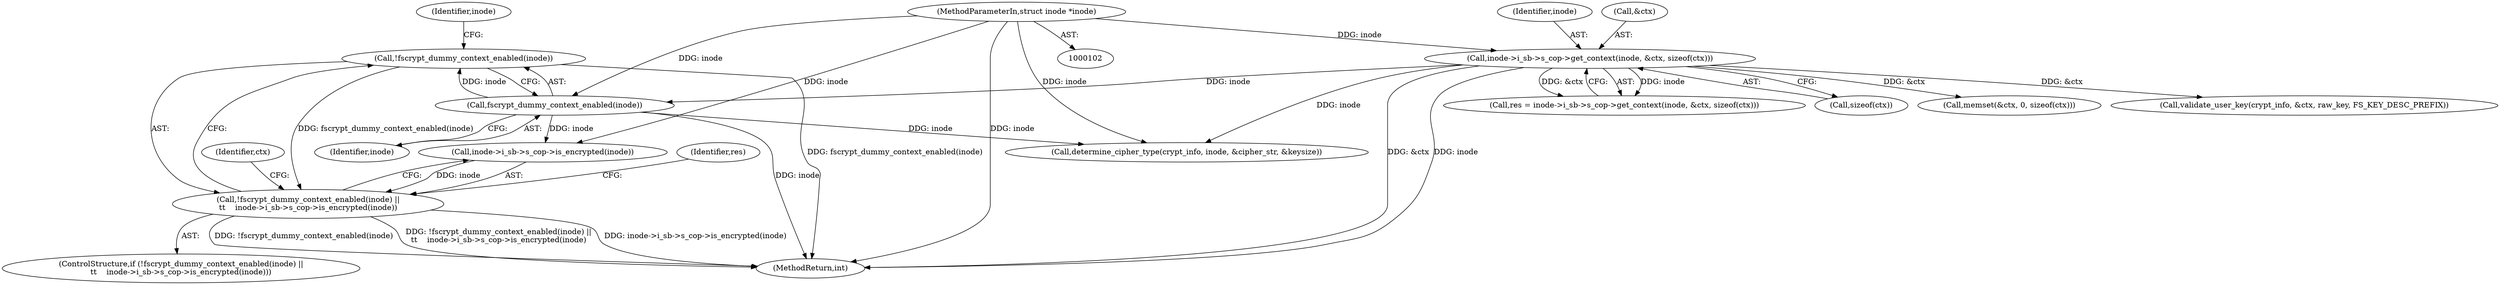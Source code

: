 digraph "0_linux_1b53cf9815bb4744958d41f3795d5d5a1d365e2d_1@API" {
"1000162" [label="(Call,!fscrypt_dummy_context_enabled(inode))"];
"1000163" [label="(Call,fscrypt_dummy_context_enabled(inode))"];
"1000149" [label="(Call,inode->i_sb->s_cop->get_context(inode, &ctx, sizeof(ctx)))"];
"1000103" [label="(MethodParameterIn,struct inode *inode)"];
"1000161" [label="(Call,!fscrypt_dummy_context_enabled(inode) ||\n\t\t    inode->i_sb->s_cop->is_encrypted(inode))"];
"1000161" [label="(Call,!fscrypt_dummy_context_enabled(inode) ||\n\t\t    inode->i_sb->s_cop->is_encrypted(inode))"];
"1000274" [label="(Call,determine_cipher_type(crypt_info, inode, &cipher_str, &keysize))"];
"1000419" [label="(MethodReturn,int)"];
"1000149" [label="(Call,inode->i_sb->s_cop->get_context(inode, &ctx, sizeof(ctx)))"];
"1000150" [label="(Identifier,inode)"];
"1000162" [label="(Call,!fscrypt_dummy_context_enabled(inode))"];
"1000151" [label="(Call,&ctx)"];
"1000171" [label="(Identifier,ctx)"];
"1000166" [label="(Identifier,inode)"];
"1000164" [label="(Identifier,inode)"];
"1000153" [label="(Call,sizeof(ctx))"];
"1000147" [label="(Call,res = inode->i_sb->s_cop->get_context(inode, &ctx, sizeof(ctx)))"];
"1000103" [label="(MethodParameterIn,struct inode *inode)"];
"1000169" [label="(Call,memset(&ctx, 0, sizeof(ctx)))"];
"1000299" [label="(Call,validate_user_key(crypt_info, &ctx, raw_key, FS_KEY_DESC_PREFIX))"];
"1000163" [label="(Call,fscrypt_dummy_context_enabled(inode))"];
"1000160" [label="(ControlStructure,if (!fscrypt_dummy_context_enabled(inode) ||\n\t\t    inode->i_sb->s_cop->is_encrypted(inode)))"];
"1000168" [label="(Identifier,res)"];
"1000165" [label="(Call,inode->i_sb->s_cop->is_encrypted(inode))"];
"1000162" -> "1000161"  [label="AST: "];
"1000162" -> "1000163"  [label="CFG: "];
"1000163" -> "1000162"  [label="AST: "];
"1000166" -> "1000162"  [label="CFG: "];
"1000161" -> "1000162"  [label="CFG: "];
"1000162" -> "1000419"  [label="DDG: fscrypt_dummy_context_enabled(inode)"];
"1000162" -> "1000161"  [label="DDG: fscrypt_dummy_context_enabled(inode)"];
"1000163" -> "1000162"  [label="DDG: inode"];
"1000163" -> "1000164"  [label="CFG: "];
"1000164" -> "1000163"  [label="AST: "];
"1000163" -> "1000419"  [label="DDG: inode"];
"1000149" -> "1000163"  [label="DDG: inode"];
"1000103" -> "1000163"  [label="DDG: inode"];
"1000163" -> "1000165"  [label="DDG: inode"];
"1000163" -> "1000274"  [label="DDG: inode"];
"1000149" -> "1000147"  [label="AST: "];
"1000149" -> "1000153"  [label="CFG: "];
"1000150" -> "1000149"  [label="AST: "];
"1000151" -> "1000149"  [label="AST: "];
"1000153" -> "1000149"  [label="AST: "];
"1000147" -> "1000149"  [label="CFG: "];
"1000149" -> "1000419"  [label="DDG: &ctx"];
"1000149" -> "1000419"  [label="DDG: inode"];
"1000149" -> "1000147"  [label="DDG: inode"];
"1000149" -> "1000147"  [label="DDG: &ctx"];
"1000103" -> "1000149"  [label="DDG: inode"];
"1000149" -> "1000169"  [label="DDG: &ctx"];
"1000149" -> "1000274"  [label="DDG: inode"];
"1000149" -> "1000299"  [label="DDG: &ctx"];
"1000103" -> "1000102"  [label="AST: "];
"1000103" -> "1000419"  [label="DDG: inode"];
"1000103" -> "1000165"  [label="DDG: inode"];
"1000103" -> "1000274"  [label="DDG: inode"];
"1000161" -> "1000160"  [label="AST: "];
"1000161" -> "1000165"  [label="CFG: "];
"1000165" -> "1000161"  [label="AST: "];
"1000168" -> "1000161"  [label="CFG: "];
"1000171" -> "1000161"  [label="CFG: "];
"1000161" -> "1000419"  [label="DDG: !fscrypt_dummy_context_enabled(inode)"];
"1000161" -> "1000419"  [label="DDG: !fscrypt_dummy_context_enabled(inode) ||\n\t\t    inode->i_sb->s_cop->is_encrypted(inode)"];
"1000161" -> "1000419"  [label="DDG: inode->i_sb->s_cop->is_encrypted(inode)"];
"1000165" -> "1000161"  [label="DDG: inode"];
}
